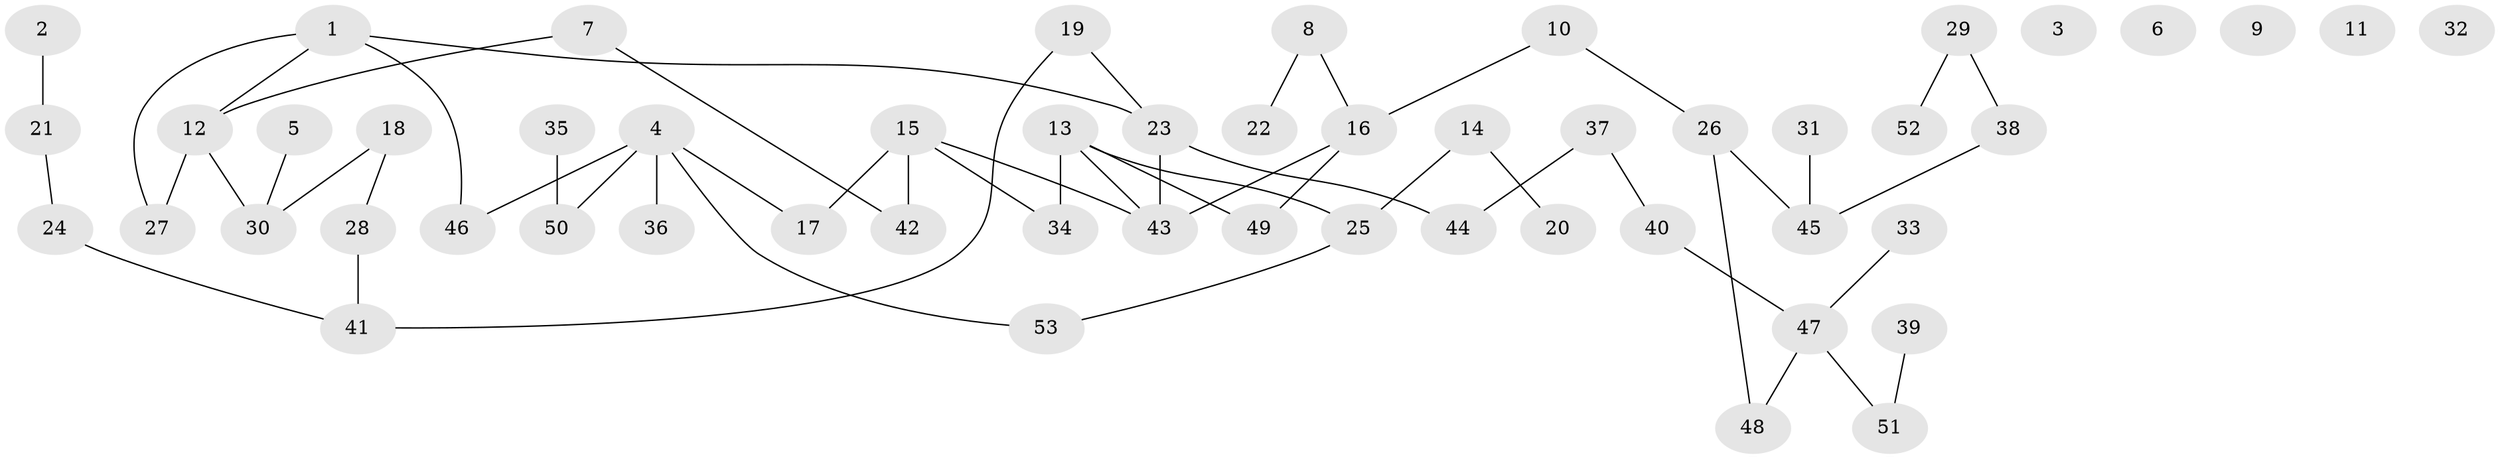 // Generated by graph-tools (version 1.1) at 2025/25/03/09/25 03:25:21]
// undirected, 53 vertices, 55 edges
graph export_dot {
graph [start="1"]
  node [color=gray90,style=filled];
  1;
  2;
  3;
  4;
  5;
  6;
  7;
  8;
  9;
  10;
  11;
  12;
  13;
  14;
  15;
  16;
  17;
  18;
  19;
  20;
  21;
  22;
  23;
  24;
  25;
  26;
  27;
  28;
  29;
  30;
  31;
  32;
  33;
  34;
  35;
  36;
  37;
  38;
  39;
  40;
  41;
  42;
  43;
  44;
  45;
  46;
  47;
  48;
  49;
  50;
  51;
  52;
  53;
  1 -- 12;
  1 -- 23;
  1 -- 27;
  1 -- 46;
  2 -- 21;
  4 -- 17;
  4 -- 36;
  4 -- 46;
  4 -- 50;
  4 -- 53;
  5 -- 30;
  7 -- 12;
  7 -- 42;
  8 -- 16;
  8 -- 22;
  10 -- 16;
  10 -- 26;
  12 -- 27;
  12 -- 30;
  13 -- 25;
  13 -- 34;
  13 -- 43;
  13 -- 49;
  14 -- 20;
  14 -- 25;
  15 -- 17;
  15 -- 34;
  15 -- 42;
  15 -- 43;
  16 -- 43;
  16 -- 49;
  18 -- 28;
  18 -- 30;
  19 -- 23;
  19 -- 41;
  21 -- 24;
  23 -- 43;
  23 -- 44;
  24 -- 41;
  25 -- 53;
  26 -- 45;
  26 -- 48;
  28 -- 41;
  29 -- 38;
  29 -- 52;
  31 -- 45;
  33 -- 47;
  35 -- 50;
  37 -- 40;
  37 -- 44;
  38 -- 45;
  39 -- 51;
  40 -- 47;
  47 -- 48;
  47 -- 51;
}
